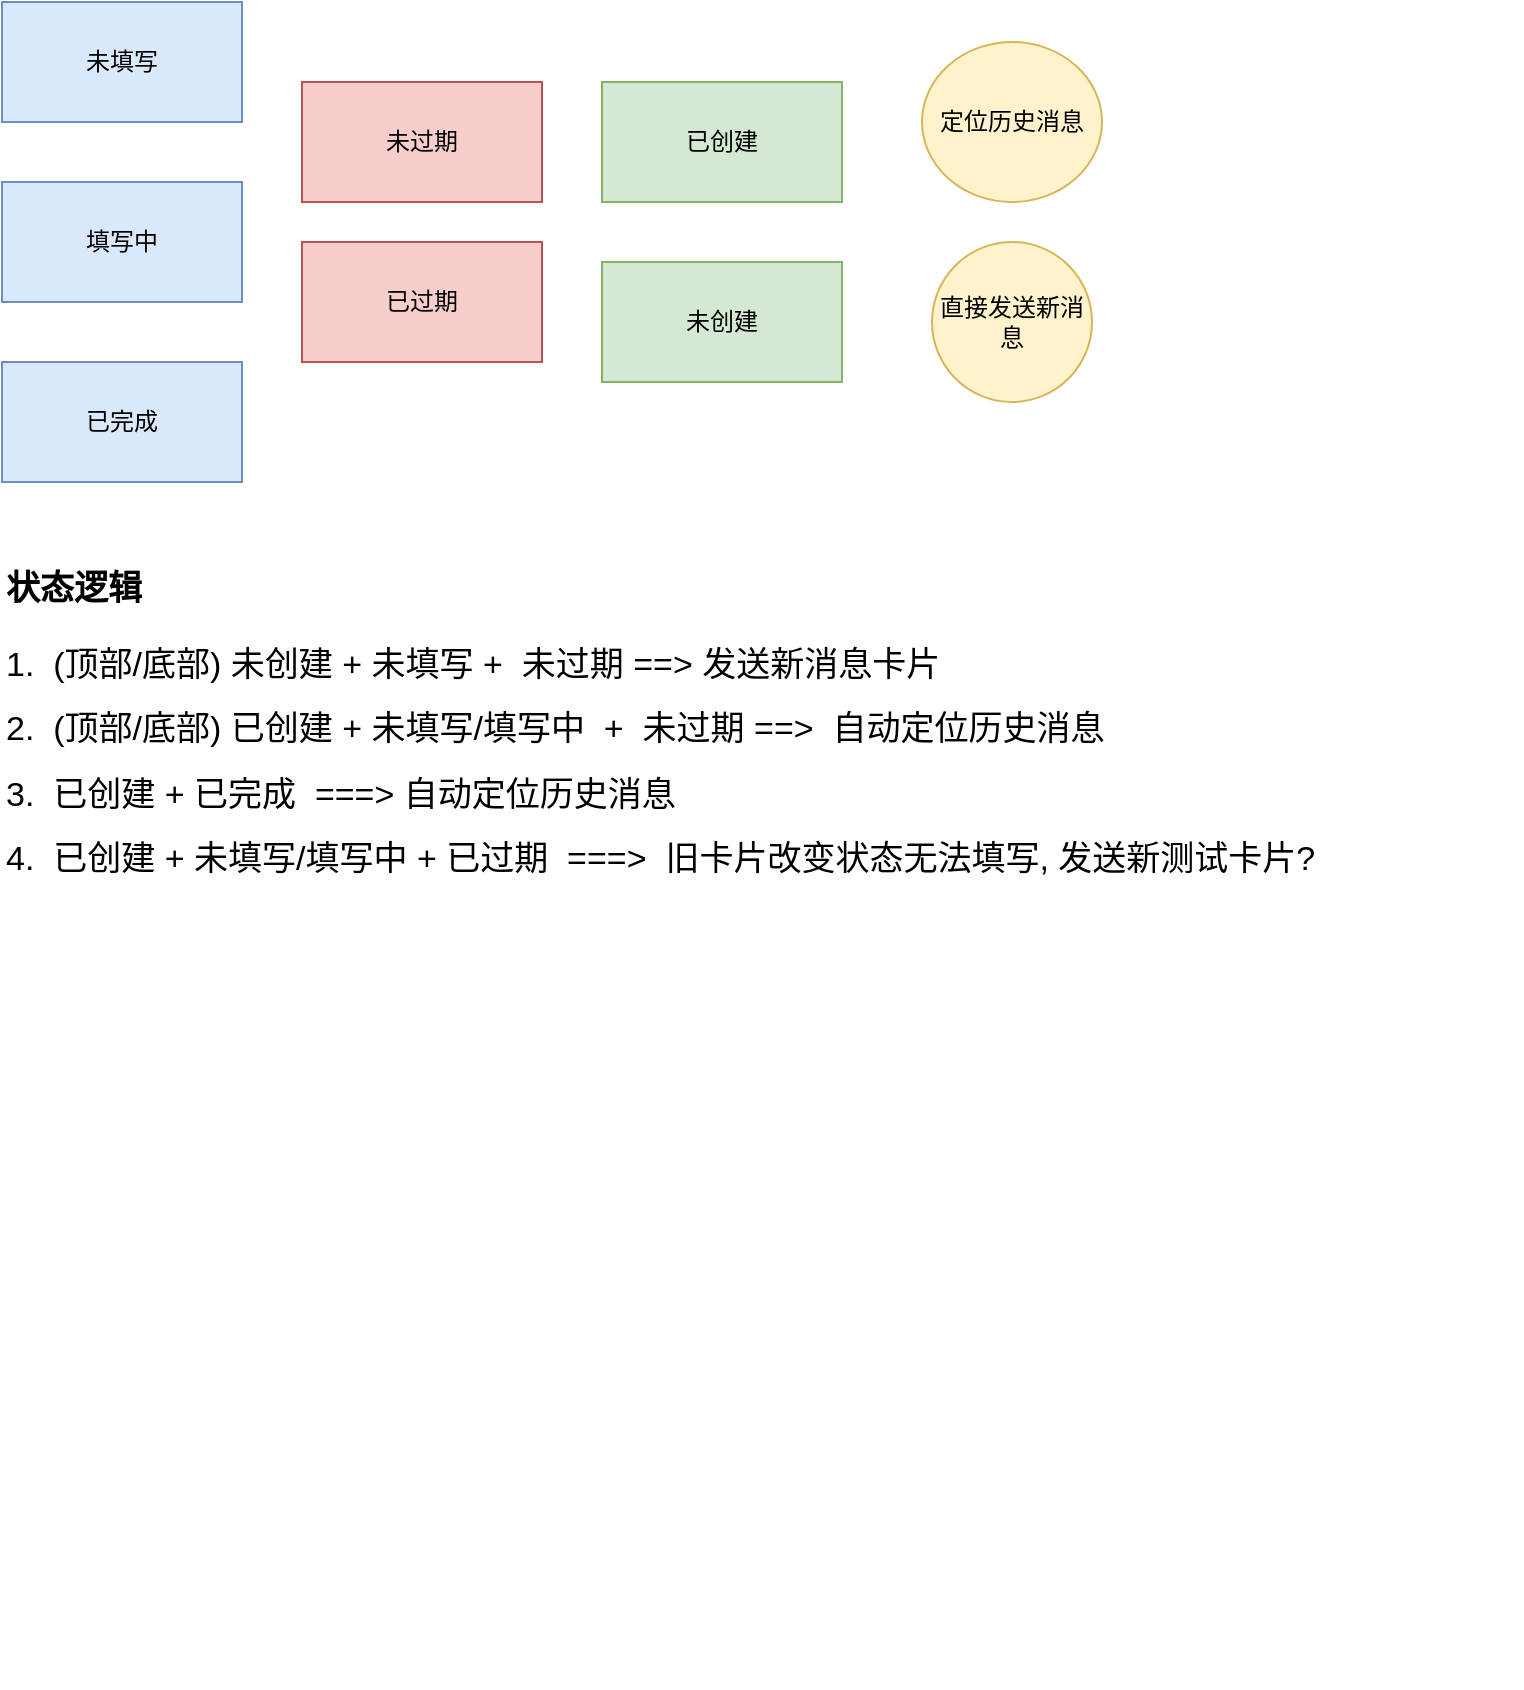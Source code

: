 <mxfile version="26.1.1">
  <diagram name="第 1 页" id="d-XIQevabOmVbYcMhAnU">
    <mxGraphModel dx="1004" dy="539" grid="1" gridSize="10" guides="1" tooltips="1" connect="1" arrows="1" fold="1" page="1" pageScale="1" pageWidth="827" pageHeight="1169" math="0" shadow="0">
      <root>
        <mxCell id="0" />
        <mxCell id="1" parent="0" />
        <mxCell id="VopykSJa0WOo6HNXJ4ij-1" value="未填写" style="rounded=0;whiteSpace=wrap;html=1;fillColor=#dae8fc;strokeColor=#6c8ebf;" vertex="1" parent="1">
          <mxGeometry x="40" y="60" width="120" height="60" as="geometry" />
        </mxCell>
        <mxCell id="VopykSJa0WOo6HNXJ4ij-3" value="填写中" style="rounded=0;whiteSpace=wrap;html=1;fillColor=#dae8fc;strokeColor=#6c8ebf;" vertex="1" parent="1">
          <mxGeometry x="40" y="150" width="120" height="60" as="geometry" />
        </mxCell>
        <mxCell id="VopykSJa0WOo6HNXJ4ij-4" value="已完成" style="rounded=0;whiteSpace=wrap;html=1;fillColor=#dae8fc;strokeColor=#6c8ebf;" vertex="1" parent="1">
          <mxGeometry x="40" y="240" width="120" height="60" as="geometry" />
        </mxCell>
        <mxCell id="VopykSJa0WOo6HNXJ4ij-5" value="未过期" style="rounded=0;whiteSpace=wrap;html=1;fillColor=#f8cecc;strokeColor=#b85450;" vertex="1" parent="1">
          <mxGeometry x="190" y="100" width="120" height="60" as="geometry" />
        </mxCell>
        <mxCell id="VopykSJa0WOo6HNXJ4ij-6" value="已过期" style="rounded=0;whiteSpace=wrap;html=1;fillColor=#f8cecc;strokeColor=#b85450;" vertex="1" parent="1">
          <mxGeometry x="190" y="180" width="120" height="60" as="geometry" />
        </mxCell>
        <mxCell id="VopykSJa0WOo6HNXJ4ij-7" value="已创建" style="rounded=0;whiteSpace=wrap;html=1;fillColor=#d5e8d4;strokeColor=#82b366;" vertex="1" parent="1">
          <mxGeometry x="340" y="100" width="120" height="60" as="geometry" />
        </mxCell>
        <mxCell id="VopykSJa0WOo6HNXJ4ij-8" value="未创建" style="rounded=0;whiteSpace=wrap;html=1;fillColor=#d5e8d4;strokeColor=#82b366;" vertex="1" parent="1">
          <mxGeometry x="340" y="190" width="120" height="60" as="geometry" />
        </mxCell>
        <mxCell id="VopykSJa0WOo6HNXJ4ij-13" value="直接发送新消息" style="ellipse;whiteSpace=wrap;html=1;fillColor=#fff2cc;strokeColor=#d6b656;rounded=0;" vertex="1" parent="1">
          <mxGeometry x="505" y="180" width="80" height="80" as="geometry" />
        </mxCell>
        <mxCell id="VopykSJa0WOo6HNXJ4ij-17" value="定位历史消息" style="ellipse;whiteSpace=wrap;html=1;fillColor=#fff2cc;strokeColor=#d6b656;" vertex="1" parent="1">
          <mxGeometry x="500" y="80" width="90" height="80" as="geometry" />
        </mxCell>
        <mxCell id="VopykSJa0WOo6HNXJ4ij-19" value="&lt;div&gt;&lt;br&gt;&lt;/div&gt;" style="text;html=1;align=center;verticalAlign=middle;resizable=0;points=[];autosize=1;strokeColor=none;fillColor=none;fontSize=16;" vertex="1" parent="1">
          <mxGeometry x="320" y="430" width="20" height="30" as="geometry" />
        </mxCell>
        <mxCell id="VopykSJa0WOo6HNXJ4ij-20" value="&lt;h1 style=&quot;margin-top: 0px;&quot;&gt;&lt;span style=&quot;font-size: 17px;&quot;&gt;状态逻辑&lt;/span&gt;&lt;/h1&gt;&lt;p&gt;&lt;font style=&quot;font-size: 17px;&quot;&gt;1.&amp;nbsp; (顶部/底部) 未创建 + 未填写 +&amp;nbsp; 未过期 ==&amp;gt; 发送新消息卡片&amp;nbsp;&amp;nbsp;&lt;/font&gt;&lt;span style=&quot;font-size: 17px; background-color: transparent; color: light-dark(rgb(0, 0, 0), rgb(255, 255, 255));&quot;&gt;&amp;nbsp; &amp;nbsp; &amp;nbsp; &amp;nbsp; &amp;nbsp; &amp;nbsp; &amp;nbsp; &amp;nbsp; &amp;nbsp; &amp;nbsp; &amp;nbsp; &amp;nbsp;&lt;/span&gt;&lt;/p&gt;&lt;p&gt;&lt;font style=&quot;font-size: 17px;&quot;&gt;2.&amp;nbsp; (顶部/底部) 已创建 + 未填写/填写中&amp;nbsp; +&amp;nbsp; 未过期 ==&amp;gt;&amp;nbsp; 自动定位历史消息&amp;nbsp; &amp;nbsp;&lt;/font&gt;&lt;/p&gt;&lt;p&gt;&lt;font style=&quot;font-size: 17px;&quot;&gt;3.&amp;nbsp; 已创建 + 已完成&amp;nbsp; ===&amp;gt; 自动定位历史消息&lt;/font&gt;&lt;/p&gt;&lt;p&gt;&lt;font style=&quot;font-size: 17px;&quot;&gt;4.&amp;nbsp; 已创建 + 未填写/填写中 + 已过期&amp;nbsp; ===&amp;gt;&amp;nbsp; 旧卡片改变状态无法填写, 发送新测试卡片?&lt;/font&gt;&lt;/p&gt;&lt;p&gt;&lt;font style=&quot;font-size: 17px;&quot;&gt;&amp;nbsp;&amp;nbsp;&lt;/font&gt;&lt;/p&gt;&lt;div&gt;&lt;font style=&quot;font-size: 17px;&quot;&gt;&lt;br&gt;&lt;/font&gt;&lt;/div&gt;&lt;div&gt;&lt;font style=&quot;font-size: 17px;&quot;&gt;&lt;br&gt;&lt;/font&gt;&lt;/div&gt;&lt;div&gt;&lt;font style=&quot;font-size: 17px;&quot;&gt;&lt;br&gt;&lt;/font&gt;&lt;/div&gt;&lt;div&gt;&lt;br style=&quot;font-size: 16px; text-align: center; text-wrap-mode: nowrap;&quot;&gt;&lt;/div&gt;" style="text;html=1;whiteSpace=wrap;overflow=hidden;rounded=0;" vertex="1" parent="1">
          <mxGeometry x="40" y="330" width="760" height="570" as="geometry" />
        </mxCell>
      </root>
    </mxGraphModel>
  </diagram>
</mxfile>
